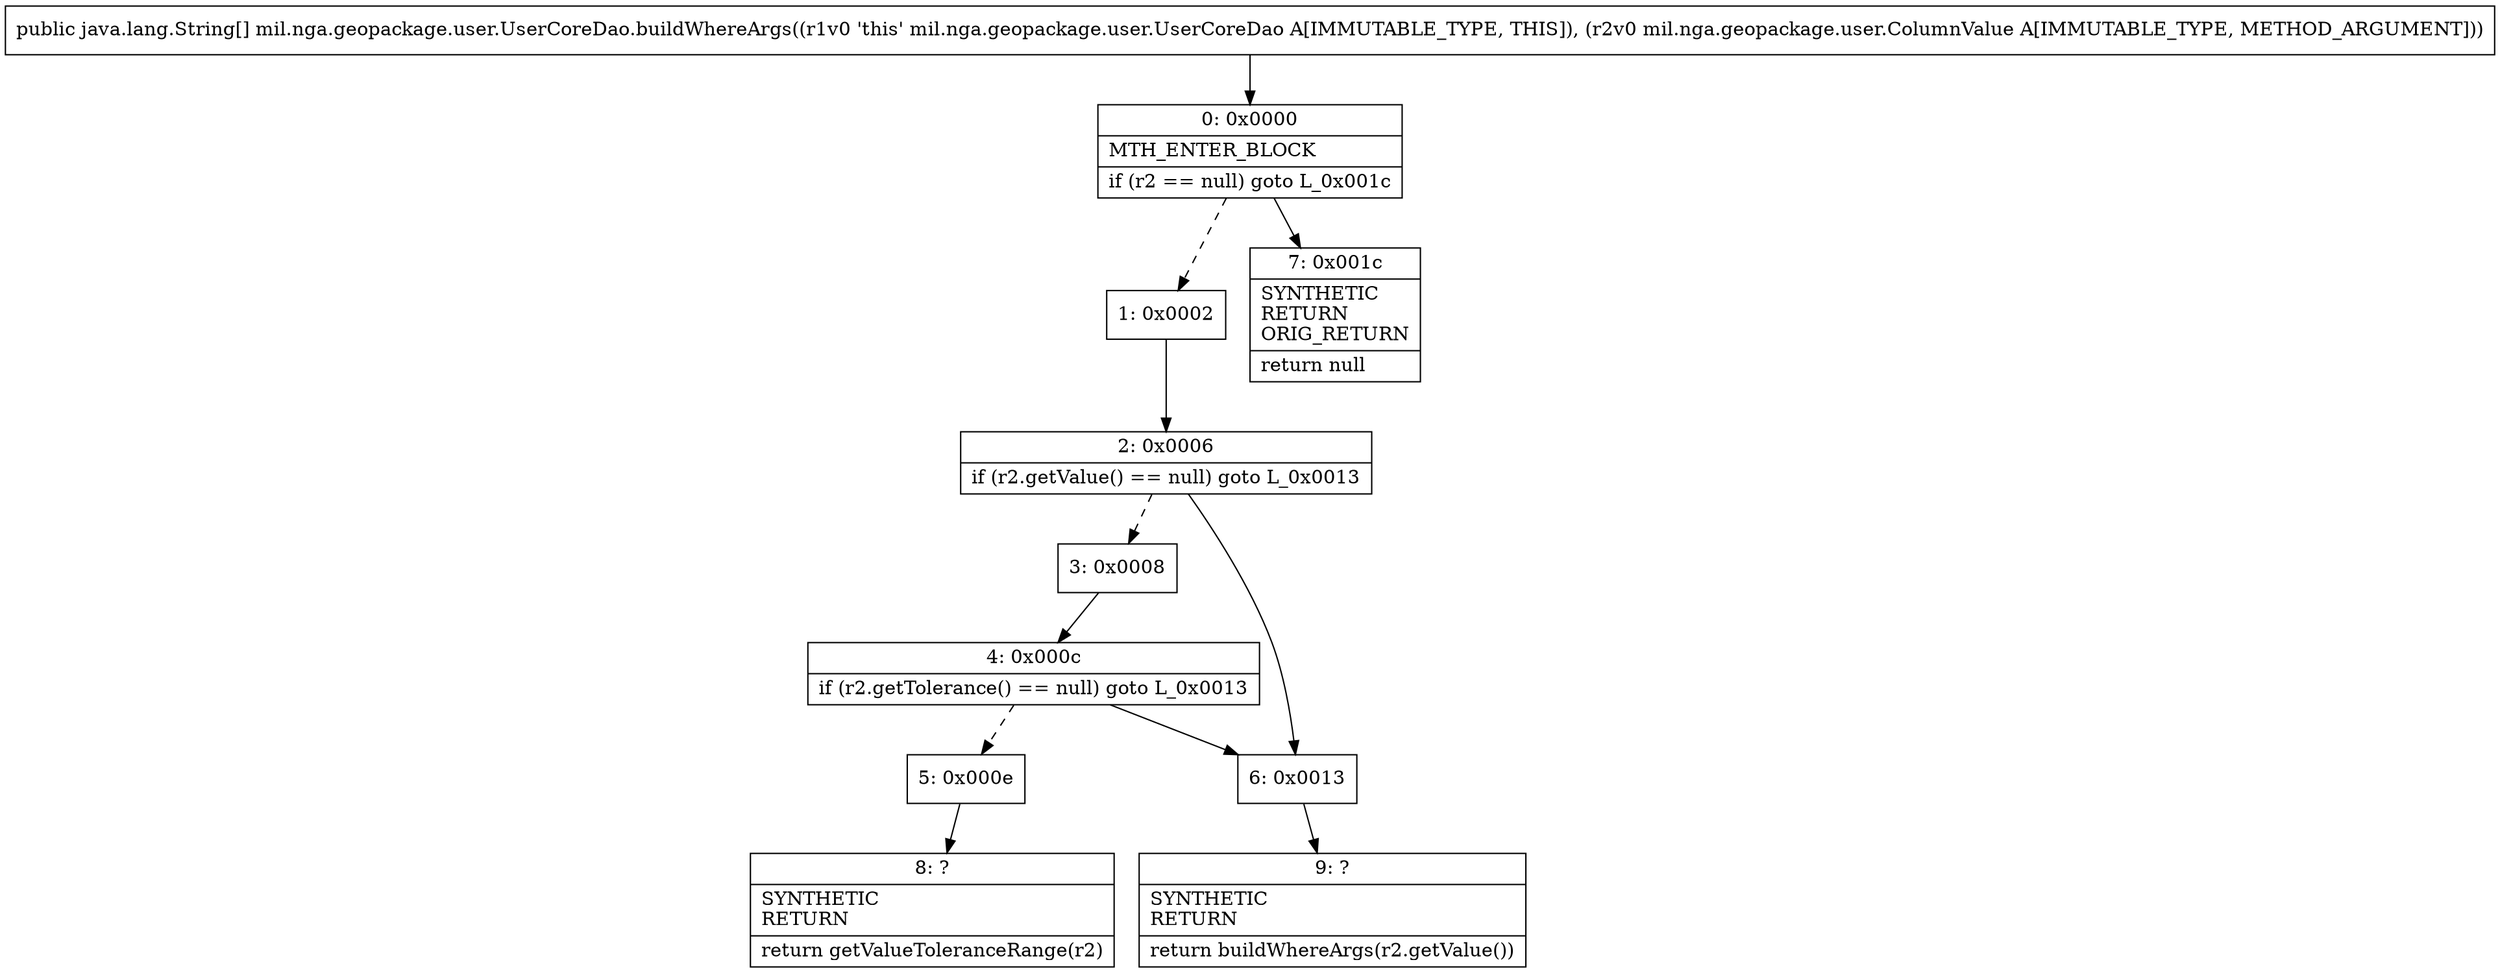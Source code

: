 digraph "CFG formil.nga.geopackage.user.UserCoreDao.buildWhereArgs(Lmil\/nga\/geopackage\/user\/ColumnValue;)[Ljava\/lang\/String;" {
Node_0 [shape=record,label="{0\:\ 0x0000|MTH_ENTER_BLOCK\l|if (r2 == null) goto L_0x001c\l}"];
Node_1 [shape=record,label="{1\:\ 0x0002}"];
Node_2 [shape=record,label="{2\:\ 0x0006|if (r2.getValue() == null) goto L_0x0013\l}"];
Node_3 [shape=record,label="{3\:\ 0x0008}"];
Node_4 [shape=record,label="{4\:\ 0x000c|if (r2.getTolerance() == null) goto L_0x0013\l}"];
Node_5 [shape=record,label="{5\:\ 0x000e}"];
Node_6 [shape=record,label="{6\:\ 0x0013}"];
Node_7 [shape=record,label="{7\:\ 0x001c|SYNTHETIC\lRETURN\lORIG_RETURN\l|return null\l}"];
Node_8 [shape=record,label="{8\:\ ?|SYNTHETIC\lRETURN\l|return getValueToleranceRange(r2)\l}"];
Node_9 [shape=record,label="{9\:\ ?|SYNTHETIC\lRETURN\l|return buildWhereArgs(r2.getValue())\l}"];
MethodNode[shape=record,label="{public java.lang.String[] mil.nga.geopackage.user.UserCoreDao.buildWhereArgs((r1v0 'this' mil.nga.geopackage.user.UserCoreDao A[IMMUTABLE_TYPE, THIS]), (r2v0 mil.nga.geopackage.user.ColumnValue A[IMMUTABLE_TYPE, METHOD_ARGUMENT])) }"];
MethodNode -> Node_0;
Node_0 -> Node_1[style=dashed];
Node_0 -> Node_7;
Node_1 -> Node_2;
Node_2 -> Node_3[style=dashed];
Node_2 -> Node_6;
Node_3 -> Node_4;
Node_4 -> Node_5[style=dashed];
Node_4 -> Node_6;
Node_5 -> Node_8;
Node_6 -> Node_9;
}

